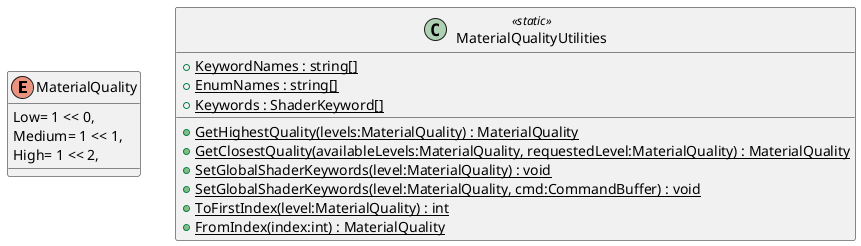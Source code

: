 @startuml
enum MaterialQuality {
    Low= 1 << 0,
    Medium= 1 << 1,
    High= 1 << 2,
}
class MaterialQualityUtilities <<static>> {
    + {static} KeywordNames : string[]
    + {static} EnumNames : string[]
    + {static} Keywords : ShaderKeyword[]
    + {static} GetHighestQuality(levels:MaterialQuality) : MaterialQuality
    + {static} GetClosestQuality(availableLevels:MaterialQuality, requestedLevel:MaterialQuality) : MaterialQuality
    + {static} SetGlobalShaderKeywords(level:MaterialQuality) : void
    + {static} SetGlobalShaderKeywords(level:MaterialQuality, cmd:CommandBuffer) : void
    + {static} ToFirstIndex(level:MaterialQuality) : int
    + {static} FromIndex(index:int) : MaterialQuality
}
@enduml
